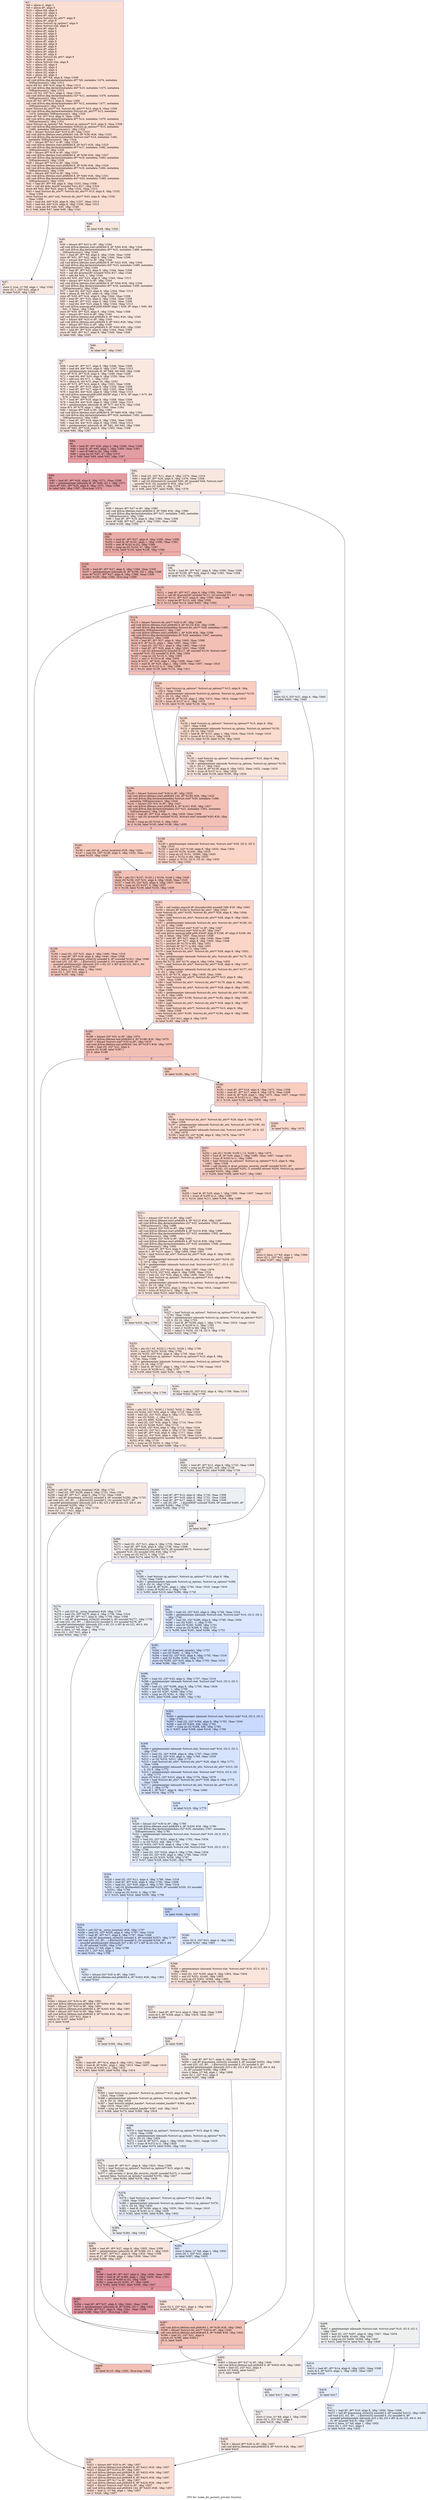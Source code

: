 digraph "CFG for 'make_dir_parents_private' function" {
	label="CFG for 'make_dir_parents_private' function";

	Node0xbf42c0 [shape=record,color="#3d50c3ff", style=filled, fillcolor="#f7b59970",label="{%7:\l  %8 = alloca i1, align 1\l  %9 = alloca i8*, align 8\l  %10 = alloca i64, align 8\l  %11 = alloca i32, align 4\l  %12 = alloca i8*, align 8\l  %13 = alloca %struct.dir_attr**, align 8\l  %14 = alloca i8*, align 8\l  %15 = alloca %struct.cp_options*, align 8\l  %16 = alloca %struct.stat, align 8\l  %17 = alloca i8*, align 8\l  %18 = alloca i8*, align 8\l  %19 = alloca i8*, align 8\l  %20 = alloca i64, align 8\l  %21 = alloca i32, align 4\l  %22 = alloca i8*, align 8\l  %23 = alloca i64, align 8\l  %24 = alloca i8*, align 8\l  %25 = alloca i8*, align 8\l  %26 = alloca i8*, align 8\l  %27 = alloca i8*, align 8\l  %28 = alloca %struct.dir_attr*, align 8\l  %29 = alloca i8, align 1\l  %30 = alloca %struct.stat, align 8\l  %31 = alloca i32, align 4\l  %32 = alloca i32, align 4\l  %33 = alloca i32, align 4\l  %34 = alloca i32, align 4\l  %35 = alloca i32, align 4\l  store i8* %0, i8** %9, align 8, !tbaa !1508\l  call void @llvm.dbg.declare(metadata i8** %9, metadata !1474, metadata\l... !DIExpression()), !dbg !1512\l  store i64 %1, i64* %10, align 8, !tbaa !1513\l  call void @llvm.dbg.declare(metadata i64* %10, metadata !1475, metadata\l... !DIExpression()), !dbg !1515\l  store i32 %2, i32* %11, align 4, !tbaa !1516\l  call void @llvm.dbg.declare(metadata i32* %11, metadata !1476, metadata\l... !DIExpression()), !dbg !1518\l  store i8* %3, i8** %12, align 8, !tbaa !1508\l  call void @llvm.dbg.declare(metadata i8** %12, metadata !1477, metadata\l... !DIExpression()), !dbg !1519\l  store %struct.dir_attr** %4, %struct.dir_attr*** %13, align 8, !tbaa !1508\l  call void @llvm.dbg.declare(metadata %struct.dir_attr*** %13, metadata\l... !1478, metadata !DIExpression()), !dbg !1520\l  store i8* %5, i8** %14, align 8, !tbaa !1508\l  call void @llvm.dbg.declare(metadata i8** %14, metadata !1479, metadata\l... !DIExpression()), !dbg !1521\l  store %struct.cp_options* %6, %struct.cp_options** %15, align 8, !tbaa !1508\l  call void @llvm.dbg.declare(metadata %struct.cp_options** %15, metadata\l... !1480, metadata !DIExpression()), !dbg !1522\l  %36 = bitcast %struct.stat* %16 to i8*, !dbg !1523\l  call void @llvm.lifetime.start.p0i8(i64 144, i8* %36) #26, !dbg !1523\l  call void @llvm.dbg.declare(metadata %struct.stat* %16, metadata !1481,\l... metadata !DIExpression()), !dbg !1524\l  %37 = bitcast i8** %17 to i8*, !dbg !1525\l  call void @llvm.lifetime.start.p0i8(i64 8, i8* %37) #26, !dbg !1525\l  call void @llvm.dbg.declare(metadata i8** %17, metadata !1482, metadata\l... !DIExpression()), !dbg !1526\l  %38 = bitcast i8** %18 to i8*, !dbg !1527\l  call void @llvm.lifetime.start.p0i8(i64 8, i8* %38) #26, !dbg !1527\l  call void @llvm.dbg.declare(metadata i8** %18, metadata !1483, metadata\l... !DIExpression()), !dbg !1528\l  %39 = bitcast i8** %19 to i8*, !dbg !1529\l  call void @llvm.lifetime.start.p0i8(i64 8, i8* %39) #26, !dbg !1529\l  call void @llvm.dbg.declare(metadata i8** %19, metadata !1484, metadata\l... !DIExpression()), !dbg !1530\l  %40 = bitcast i64* %20 to i8*, !dbg !1531\l  call void @llvm.lifetime.start.p0i8(i64 8, i8* %40) #26, !dbg !1531\l  call void @llvm.dbg.declare(metadata i64* %20, metadata !1485, metadata\l... !DIExpression()), !dbg !1532\l  %41 = load i8*, i8** %9, align 8, !dbg !1533, !tbaa !1508\l  %42 = call i64 @dir_len(i8* noundef %41) #27, !dbg !1534\l  store i64 %42, i64* %20, align 8, !dbg !1532, !tbaa !1513\l  %43 = load %struct.dir_attr**, %struct.dir_attr*** %13, align 8, !dbg !1535,\l... !tbaa !1508\l  store %struct.dir_attr* null, %struct.dir_attr** %43, align 8, !dbg !1536,\l... !tbaa !1508\l  %44 = load i64, i64* %20, align 8, !dbg !1537, !tbaa !1513\l  %45 = load i64, i64* %10, align 8, !dbg !1539, !tbaa !1513\l  %46 = icmp ule i64 %44, %45, !dbg !1540\l  br i1 %46, label %47, label %48, !dbg !1541\l|{<s0>T|<s1>F}}"];
	Node0xbf42c0:s0 -> Node0xbf4990;
	Node0xbf42c0:s1 -> Node0xbf49e0;
	Node0xbf4990 [shape=record,color="#3d50c3ff", style=filled, fillcolor="#f1ccb870",label="{%47:\l47:                                               \l  store i1 true, i1* %8, align 1, !dbg !1542\l  store i32 1, i32* %21, align 4\l  br label %420, !dbg !1542\l}"];
	Node0xbf4990 -> Node0xd14050;
	Node0xbf49e0 [shape=record,color="#3d50c3ff", style=filled, fillcolor="#f1ccb870",label="{%48:\l48:                                               \l  br label %49, !dbg !1543\l}"];
	Node0xbf49e0 -> Node0xd12660;
	Node0xd12660 [shape=record,color="#3d50c3ff", style=filled, fillcolor="#f1ccb870",label="{%49:\l49:                                               \l  %50 = bitcast i8** %22 to i8*, !dbg !1544\l  call void @llvm.lifetime.start.p0i8(i64 8, i8* %50) #26, !dbg !1544\l  call void @llvm.dbg.declare(metadata i8** %22, metadata !1486, metadata\l... !DIExpression()), !dbg !1544\l  %51 = load i8*, i8** %9, align 8, !dbg !1544, !tbaa !1508\l  store i8* %51, i8** %22, align 8, !dbg !1544, !tbaa !1508\l  %52 = bitcast i64* %23 to i8*, !dbg !1544\l  call void @llvm.lifetime.start.p0i8(i64 8, i8* %52) #26, !dbg !1544\l  call void @llvm.dbg.declare(metadata i64* %23, metadata !1489, metadata\l... !DIExpression()), !dbg !1544\l  %53 = load i8*, i8** %22, align 8, !dbg !1544, !tbaa !1508\l  %54 = call i64 @strlen(i8* noundef %53) #27, !dbg !1544\l  %55 = add i64 %54, 1, !dbg !1544\l  store i64 %55, i64* %23, align 8, !dbg !1544, !tbaa !1513\l  %56 = bitcast i8** %24 to i8*, !dbg !1544\l  call void @llvm.lifetime.start.p0i8(i64 8, i8* %56) #26, !dbg !1544\l  call void @llvm.dbg.declare(metadata i8** %24, metadata !1490, metadata\l... !DIExpression()), !dbg !1544\l  %57 = load i64, i64* %23, align 8, !dbg !1544, !tbaa !1513\l  %58 = alloca i8, i64 %57, align 16, !dbg !1544\l  store i8* %58, i8** %24, align 8, !dbg !1544, !tbaa !1508\l  %59 = load i8*, i8** %24, align 8, !dbg !1544, !tbaa !1508\l  %60 = load i8*, i8** %22, align 8, !dbg !1544, !tbaa !1508\l  %61 = load i64, i64* %23, align 8, !dbg !1544, !tbaa !1513\l  call void @llvm.memcpy.p0i8.p0i8.i64(i8* align 1 %59, i8* align 1 %60, i64\l... %61, i1 false), !dbg !1544\l  store i8* %59, i8** %25, align 8, !dbg !1544, !tbaa !1508\l  %62 = bitcast i8** %24 to i8*, !dbg !1545\l  call void @llvm.lifetime.end.p0i8(i64 8, i8* %62) #26, !dbg !1545\l  %63 = bitcast i64* %23 to i8*, !dbg !1545\l  call void @llvm.lifetime.end.p0i8(i64 8, i8* %63) #26, !dbg !1545\l  %64 = bitcast i8** %22 to i8*, !dbg !1545\l  call void @llvm.lifetime.end.p0i8(i64 8, i8* %64) #26, !dbg !1545\l  %65 = load i8*, i8** %25, align 8, !dbg !1544, !tbaa !1508\l  store i8* %65, i8** %17, align 8, !dbg !1545, !tbaa !1508\l  br label %66, !dbg !1545\l}"];
	Node0xd12660 -> Node0xd126b0;
	Node0xd126b0 [shape=record,color="#3d50c3ff", style=filled, fillcolor="#f1ccb870",label="{%66:\l66:                                               \l  br label %67, !dbg !1545\l}"];
	Node0xd126b0 -> Node0xd12700;
	Node0xd12700 [shape=record,color="#3d50c3ff", style=filled, fillcolor="#f1ccb870",label="{%67:\l67:                                               \l  %68 = load i8*, i8** %17, align 8, !dbg !1546, !tbaa !1508\l  %69 = load i64, i64* %10, align 8, !dbg !1547, !tbaa !1513\l  %70 = getelementptr inbounds i8, i8* %68, i64 %69, !dbg !1548\l  store i8* %70, i8** %18, align 8, !dbg !1549, !tbaa !1508\l  %71 = load i64, i64* %20, align 8, !dbg !1550, !tbaa !1513\l  %72 = add nsw i64 %71, 1, !dbg !1551\l  %73 = alloca i8, i64 %72, align 16, !dbg !1552\l  store i8* %73, i8** %19, align 8, !dbg !1553, !tbaa !1508\l  %74 = load i8*, i8** %19, align 8, !dbg !1554, !tbaa !1508\l  %75 = load i8*, i8** %17, align 8, !dbg !1555, !tbaa !1508\l  %76 = load i64, i64* %20, align 8, !dbg !1556, !tbaa !1513\l  call void @llvm.memcpy.p0i8.p0i8.i64(i8* align 1 %74, i8* align 1 %75, i64\l... %76, i1 false), !dbg !1557\l  %77 = load i8*, i8** %19, align 8, !dbg !1558, !tbaa !1508\l  %78 = load i64, i64* %20, align 8, !dbg !1559, !tbaa !1513\l  %79 = getelementptr inbounds i8, i8* %77, i64 %78, !dbg !1558\l  store i8 0, i8* %79, align 1, !dbg !1560, !tbaa !1561\l  %80 = bitcast i8** %26 to i8*, !dbg !1562\l  call void @llvm.lifetime.start.p0i8(i64 8, i8* %80) #26, !dbg !1562\l  call void @llvm.dbg.declare(metadata i8** %26, metadata !1491, metadata\l... !DIExpression()), !dbg !1563\l  %81 = load i8*, i8** %19, align 8, !dbg !1564, !tbaa !1508\l  %82 = load i64, i64* %10, align 8, !dbg !1565, !tbaa !1513\l  %83 = getelementptr inbounds i8, i8* %81, i64 %82, !dbg !1566\l  store i8* %83, i8** %26, align 8, !dbg !1563, !tbaa !1508\l  br label %84, !dbg !1567\l}"];
	Node0xd12700 -> Node0xd12750;
	Node0xd12750 [shape=record,color="#b70d28ff", style=filled, fillcolor="#be242e70",label="{%84:\l84:                                               \l  %85 = load i8*, i8** %26, align 8, !dbg !1568, !tbaa !1508\l  %86 = load i8, i8* %85, align 1, !dbg !1569, !tbaa !1561\l  %87 = sext i8 %86 to i32, !dbg !1569\l  %88 = icmp eq i32 %87, 47, !dbg !1570\l  br i1 %88, label %89, label %92, !dbg !1567\l|{<s0>T|<s1>F}}"];
	Node0xd12750:s0 -> Node0xd127a0;
	Node0xd12750:s1 -> Node0xd127f0;
	Node0xd127a0 [shape=record,color="#b70d28ff", style=filled, fillcolor="#be242e70",label="{%89:\l89:                                               \l  %90 = load i8*, i8** %26, align 8, !dbg !1571, !tbaa !1508\l  %91 = getelementptr inbounds i8, i8* %90, i32 1, !dbg !1571\l  store i8* %91, i8** %26, align 8, !dbg !1571, !tbaa !1508\l  br label %84, !dbg !1567, !llvm.loop !1572\l}"];
	Node0xd127a0 -> Node0xd12750;
	Node0xd127f0 [shape=record,color="#3d50c3ff", style=filled, fillcolor="#f1ccb870",label="{%92:\l92:                                               \l  %93 = load i32, i32* %11, align 4, !dbg !1575, !tbaa !1516\l  %94 = load i8*, i8** %26, align 8, !dbg !1576, !tbaa !1508\l  %95 = call i32 @fstatat(i32 noundef %93, i8* noundef %94, %struct.stat*\l... noundef %16, i32 noundef 0) #26, !dbg !1577\l  %96 = icmp ne i32 %95, 0, !dbg !1578\l  br i1 %96, label %97, label %406, !dbg !1579\l|{<s0>T|<s1>F}}"];
	Node0xd127f0:s0 -> Node0xd12840;
	Node0xd127f0:s1 -> Node0xd13e70;
	Node0xd12840 [shape=record,color="#3d50c3ff", style=filled, fillcolor="#e8d6cc70",label="{%97:\l97:                                               \l  %98 = bitcast i8** %27 to i8*, !dbg !1580\l  call void @llvm.lifetime.start.p0i8(i64 8, i8* %98) #26, !dbg !1580\l  call void @llvm.dbg.declare(metadata i8** %27, metadata !1492, metadata\l... !DIExpression()), !dbg !1581\l  %99 = load i8*, i8** %18, align 8, !dbg !1582, !tbaa !1508\l  store i8* %99, i8** %27, align 8, !dbg !1583, !tbaa !1508\l  br label %100, !dbg !1584\l}"];
	Node0xd12840 -> Node0xd12890;
	Node0xd12890 [shape=record,color="#b70d28ff", style=filled, fillcolor="#d0473d70",label="{%100:\l100:                                              \l  %101 = load i8*, i8** %27, align 8, !dbg !1585, !tbaa !1508\l  %102 = load i8, i8* %101, align 1, !dbg !1586, !tbaa !1561\l  %103 = sext i8 %102 to i32, !dbg !1586\l  %104 = icmp eq i32 %103, 47, !dbg !1587\l  br i1 %104, label %105, label %108, !dbg !1584\l|{<s0>T|<s1>F}}"];
	Node0xd12890:s0 -> Node0xd128e0;
	Node0xd12890:s1 -> Node0xd12930;
	Node0xd128e0 [shape=record,color="#b70d28ff", style=filled, fillcolor="#d0473d70",label="{%105:\l105:                                              \l  %106 = load i8*, i8** %27, align 8, !dbg !1588, !tbaa !1508\l  %107 = getelementptr inbounds i8, i8* %106, i32 1, !dbg !1588\l  store i8* %107, i8** %27, align 8, !dbg !1588, !tbaa !1508\l  br label %100, !dbg !1584, !llvm.loop !1589\l}"];
	Node0xd128e0 -> Node0xd12890;
	Node0xd12930 [shape=record,color="#3d50c3ff", style=filled, fillcolor="#e8d6cc70",label="{%108:\l108:                                              \l  %109 = load i8*, i8** %27, align 8, !dbg !1590, !tbaa !1508\l  store i8* %109, i8** %26, align 8, !dbg !1591, !tbaa !1508\l  br label %110, !dbg !1592\l}"];
	Node0xd12930 -> Node0xd12980;
	Node0xd12980 [shape=record,color="#3d50c3ff", style=filled, fillcolor="#e36c5570",label="{%110:\l110:                                              \l  %111 = load i8*, i8** %27, align 8, !dbg !1593, !tbaa !1508\l  %112 = call i8* @strchr(i8* noundef %111, i32 noundef 47) #27, !dbg !1594\l  store i8* %112, i8** %27, align 8, !dbg !1595, !tbaa !1508\l  %113 = icmp ne i8* %112, null, !dbg !1592\l  br i1 %113, label %114, label %401, !dbg !1592\l|{<s0>T|<s1>F}}"];
	Node0xd12980:s0 -> Node0xd129d0;
	Node0xd12980:s1 -> Node0xd13d80;
	Node0xd129d0 [shape=record,color="#3d50c3ff", style=filled, fillcolor="#e5705870",label="{%114:\l114:                                              \l  %115 = bitcast %struct.dir_attr** %28 to i8*, !dbg !1596\l  call void @llvm.lifetime.start.p0i8(i64 8, i8* %115) #26, !dbg !1596\l  call void @llvm.dbg.declare(metadata %struct.dir_attr** %28, metadata !1495,\l... metadata !DIExpression()), !dbg !1597\l  call void @llvm.lifetime.start.p0i8(i64 1, i8* %29) #26, !dbg !1598\l  call void @llvm.dbg.declare(metadata i8* %29, metadata !1497, metadata\l... !DIExpression()), !dbg !1599\l  %116 = load i8*, i8** %27, align 8, !dbg !1600, !tbaa !1508\l  store i8 0, i8* %116, align 1, !dbg !1601, !tbaa !1561\l  %117 = load i32, i32* %11, align 4, !dbg !1602, !tbaa !1516\l  %118 = load i8*, i8** %26, align 8, !dbg !1603, !tbaa !1508\l  %119 = call i32 @fstatat(i32 noundef %117, i8* noundef %118, %struct.stat*\l... noundef %16, i32 noundef 0) #26, !dbg !1604\l  %120 = icmp ne i32 %119, 0, !dbg !1605\l  %121 = zext i1 %120 to i8, !dbg !1606\l  store i8 %121, i8* %29, align 1, !dbg !1606, !tbaa !1607\l  %122 = load i8, i8* %29, align 1, !dbg !1609, !tbaa !1607, !range !1610\l  %123 = trunc i8 %122 to i1, !dbg !1609\l  br i1 %123, label %139, label %124, !dbg !1611\l|{<s0>T|<s1>F}}"];
	Node0xd129d0:s0 -> Node0xd12b10;
	Node0xd129d0:s1 -> Node0xd12a20;
	Node0xd12a20 [shape=record,color="#3d50c3ff", style=filled, fillcolor="#f2907270",label="{%124:\l124:                                              \l  %125 = load %struct.cp_options*, %struct.cp_options** %15, align 8, !dbg\l... !1612, !tbaa !1508\l  %126 = getelementptr inbounds %struct.cp_options, %struct.cp_options* %125,\l... i32 0, i32 15, !dbg !1613\l  %127 = load i8, i8* %126, align 2, !dbg !1613, !tbaa !1614, !range !1610\l  %128 = trunc i8 %127 to i1, !dbg !1613\l  br i1 %128, label %139, label %129, !dbg !1616\l|{<s0>T|<s1>F}}"];
	Node0xd12a20:s0 -> Node0xd12b10;
	Node0xd12a20:s1 -> Node0xd12a70;
	Node0xd12a70 [shape=record,color="#3d50c3ff", style=filled, fillcolor="#f7af9170",label="{%129:\l129:                                              \l  %130 = load %struct.cp_options*, %struct.cp_options** %15, align 8, !dbg\l... !1617, !tbaa !1508\l  %131 = getelementptr inbounds %struct.cp_options, %struct.cp_options* %130,\l... i32 0, i32 16, !dbg !1618\l  %132 = load i8, i8* %131, align 1, !dbg !1618, !tbaa !1619, !range !1610\l  %133 = trunc i8 %132 to i1, !dbg !1618\l  br i1 %133, label %139, label %134, !dbg !1620\l|{<s0>T|<s1>F}}"];
	Node0xd12a70:s0 -> Node0xd12b10;
	Node0xd12a70:s1 -> Node0xd12ac0;
	Node0xd12ac0 [shape=record,color="#3d50c3ff", style=filled, fillcolor="#f4c5ad70",label="{%134:\l134:                                              \l  %135 = load %struct.cp_options*, %struct.cp_options** %15, align 8, !dbg\l... !1621, !tbaa !1508\l  %136 = getelementptr inbounds %struct.cp_options, %struct.cp_options* %135,\l... i32 0, i32 17, !dbg !1622\l  %137 = load i8, i8* %136, align 8, !dbg !1622, !tbaa !1623, !range !1610\l  %138 = trunc i8 %137 to i1, !dbg !1622\l  br i1 %138, label %139, label %190, !dbg !1624\l|{<s0>T|<s1>F}}"];
	Node0xd12ac0:s0 -> Node0xd12b10;
	Node0xd12ac0:s1 -> Node0xd12d90;
	Node0xd12b10 [shape=record,color="#3d50c3ff", style=filled, fillcolor="#e5705870",label="{%139:\l139:                                              \l  %140 = bitcast %struct.stat* %30 to i8*, !dbg !1625\l  call void @llvm.lifetime.start.p0i8(i64 144, i8* %140) #26, !dbg !1625\l  call void @llvm.dbg.declare(metadata %struct.stat* %30, metadata !1498,\l... metadata !DIExpression()), !dbg !1626\l  %141 = bitcast i32* %31 to i8*, !dbg !1627\l  call void @llvm.lifetime.start.p0i8(i64 4, i8* %141) #26, !dbg !1627\l  call void @llvm.dbg.declare(metadata i32* %31, metadata !1501, metadata\l... !DIExpression()), !dbg !1628\l  %142 = load i8*, i8** %18, align 8, !dbg !1629, !tbaa !1508\l  %143 = call i32 @stat(i8* noundef %142, %struct.stat* noundef %30) #26, !dbg\l... !1630\l  %144 = icmp ne i32 %143, 0, !dbg !1631\l  br i1 %144, label %145, label %148, !dbg !1630\l|{<s0>T|<s1>F}}"];
	Node0xd12b10:s0 -> Node0xd12b60;
	Node0xd12b10:s1 -> Node0xd12bb0;
	Node0xd12b60 [shape=record,color="#3d50c3ff", style=filled, fillcolor="#ef886b70",label="{%145:\l145:                                              \l  %146 = call i32* @__errno_location() #28, !dbg !1632\l  %147 = load i32, i32* %146, align 4, !dbg !1632, !tbaa !1516\l  br label %155, !dbg !1630\l}"];
	Node0xd12b60 -> Node0xd12c00;
	Node0xd12bb0 [shape=record,color="#3d50c3ff", style=filled, fillcolor="#f5a08170",label="{%148:\l148:                                              \l  %149 = getelementptr inbounds %struct.stat, %struct.stat* %30, i32 0, i32 3,\l... !dbg !1633\l  %150 = load i32, i32* %149, align 8, !dbg !1633, !tbaa !1634\l  %151 = and i32 %150, 61440, !dbg !1633\l  %152 = icmp eq i32 %151, 16384, !dbg !1633\l  %153 = zext i1 %152 to i64, !dbg !1633\l  %154 = select i1 %152, i32 0, i32 20, !dbg !1633\l  br label %155, !dbg !1630\l}"];
	Node0xd12bb0 -> Node0xd12c00;
	Node0xd12c00 [shape=record,color="#3d50c3ff", style=filled, fillcolor="#e5705870",label="{%155:\l155:                                              \l  %156 = phi i32 [ %147, %145 ], [ %154, %148 ], !dbg !1630\l  store i32 %156, i32* %31, align 4, !dbg !1628, !tbaa !1516\l  %157 = load i32, i32* %31, align 4, !dbg !1637, !tbaa !1516\l  %158 = icmp ne i32 %157, 0, !dbg !1637\l  br i1 %158, label %159, label %163, !dbg !1639\l|{<s0>T|<s1>F}}"];
	Node0xd12c00:s0 -> Node0xd12c50;
	Node0xd12c00:s1 -> Node0xd12ca0;
	Node0xd12c50 [shape=record,color="#3d50c3ff", style=filled, fillcolor="#ef886b70",label="{%159:\l159:                                              \l  %160 = load i32, i32* %31, align 4, !dbg !1640, !tbaa !1516\l  %161 = load i8*, i8** %18, align 8, !dbg !1640, !tbaa !1508\l  %162 = call i8* @quotearg_style(i32 noundef 4, i8* noundef %161), !dbg !1640\l  call void (i32, i32, i8*, ...) @error(i32 noundef 0, i32 noundef %160, i8*\l... noundef getelementptr inbounds ([31 x i8], [31 x i8]* @.str.122, i64 0, i64\l... 0), i8* noundef %162), !dbg !1640\l  store i1 false, i1* %8, align 1, !dbg !1642\l  store i32 1, i32* %21, align 4\l  br label %185, !dbg !1642\l}"];
	Node0xd12c50 -> Node0xd12cf0;
	Node0xd12ca0 [shape=record,color="#3d50c3ff", style=filled, fillcolor="#f5a08170",label="{%163:\l163:                                              \l  %164 = call noalias nonnull i8* @xmalloc(i64 noundef 168) #29, !dbg !1643\l  %165 = bitcast i8* %164 to %struct.dir_attr*, !dbg !1643\l  store %struct.dir_attr* %165, %struct.dir_attr** %28, align 8, !dbg !1644,\l... !tbaa !1508\l  %166 = load %struct.dir_attr*, %struct.dir_attr** %28, align 8, !dbg !1645,\l... !tbaa !1508\l  %167 = getelementptr inbounds %struct.dir_attr, %struct.dir_attr* %166, i32\l... 0, i32 0, !dbg !1646\l  %168 = bitcast %struct.stat* %167 to i8*, !dbg !1647\l  %169 = bitcast %struct.stat* %30 to i8*, !dbg !1647\l  call void @llvm.memcpy.p0i8.p0i8.i64(i8* align 8 %168, i8* align 8 %169, i64\l... 144, i1 false), !dbg !1647, !tbaa.struct !1648\l  %170 = load i8*, i8** %27, align 8, !dbg !1649, !tbaa !1508\l  %171 = load i8*, i8** %17, align 8, !dbg !1650, !tbaa !1508\l  %172 = ptrtoint i8* %170 to i64, !dbg !1651\l  %173 = ptrtoint i8* %171 to i64, !dbg !1651\l  %174 = sub i64 %172, %173, !dbg !1651\l  %175 = load %struct.dir_attr*, %struct.dir_attr** %28, align 8, !dbg !1652,\l... !tbaa !1508\l  %176 = getelementptr inbounds %struct.dir_attr, %struct.dir_attr* %175, i32\l... 0, i32 2, !dbg !1653\l  store i64 %174, i64* %176, align 8, !dbg !1654, !tbaa !1655\l  %177 = load %struct.dir_attr*, %struct.dir_attr** %28, align 8, !dbg !1657,\l... !tbaa !1508\l  %178 = getelementptr inbounds %struct.dir_attr, %struct.dir_attr* %177, i32\l... 0, i32 1, !dbg !1658\l  store i8 0, i8* %178, align 8, !dbg !1659, !tbaa !1660\l  %179 = load %struct.dir_attr**, %struct.dir_attr*** %13, align 8, !dbg\l... !1661, !tbaa !1508\l  %180 = load %struct.dir_attr*, %struct.dir_attr** %179, align 8, !dbg !1662,\l... !tbaa !1508\l  %181 = load %struct.dir_attr*, %struct.dir_attr** %28, align 8, !dbg !1663,\l... !tbaa !1508\l  %182 = getelementptr inbounds %struct.dir_attr, %struct.dir_attr* %181, i32\l... 0, i32 3, !dbg !1664\l  store %struct.dir_attr* %180, %struct.dir_attr** %182, align 8, !dbg !1665,\l... !tbaa !1666\l  %183 = load %struct.dir_attr*, %struct.dir_attr** %28, align 8, !dbg !1667,\l... !tbaa !1508\l  %184 = load %struct.dir_attr**, %struct.dir_attr*** %13, align 8, !dbg\l... !1668, !tbaa !1508\l  store %struct.dir_attr* %183, %struct.dir_attr** %184, align 8, !dbg !1669,\l... !tbaa !1508\l  store i32 0, i32* %21, align 4, !dbg !1670\l  br label %185, !dbg !1670\l}"];
	Node0xd12ca0 -> Node0xd12cf0;
	Node0xd12cf0 [shape=record,color="#3d50c3ff", style=filled, fillcolor="#e5705870",label="{%185:\l185:                                              \l  %186 = bitcast i32* %31 to i8*, !dbg !1670\l  call void @llvm.lifetime.end.p0i8(i64 4, i8* %186) #26, !dbg !1670\l  %187 = bitcast %struct.stat* %30 to i8*, !dbg !1670\l  call void @llvm.lifetime.end.p0i8(i64 144, i8* %187) #26, !dbg !1670\l  %188 = load i32, i32* %21, align 4\l  switch i32 %188, label %397 [\l    i32 0, label %189\l  ]\l|{<s0>def|<s1>0}}"];
	Node0xd12cf0:s0 -> Node0xd13ce0;
	Node0xd12cf0:s1 -> Node0xd12d40;
	Node0xd12d40 [shape=record,color="#3d50c3ff", style=filled, fillcolor="#f3947570",label="{%189:\l189:                                              \l  br label %190, !dbg !1671\l}"];
	Node0xd12d40 -> Node0xd12d90;
	Node0xd12d90 [shape=record,color="#3d50c3ff", style=filled, fillcolor="#f2907270",label="{%190:\l190:                                              \l  %191 = load i8*, i8** %18, align 8, !dbg !1672, !tbaa !1508\l  %192 = load i8*, i8** %17, align 8, !dbg !1674, !tbaa !1508\l  %193 = load i8, i8* %29, align 1, !dbg !1675, !tbaa !1607, !range !1610\l  %194 = trunc i8 %193 to i1, !dbg !1675\l  br i1 %194, label %195, label %200, !dbg !1675\l|{<s0>T|<s1>F}}"];
	Node0xd12d90:s0 -> Node0xd12de0;
	Node0xd12d90:s1 -> Node0xd12e30;
	Node0xd12de0 [shape=record,color="#3d50c3ff", style=filled, fillcolor="#f7ac8e70",label="{%195:\l195:                                              \l  %196 = load %struct.dir_attr*, %struct.dir_attr** %28, align 8, !dbg !1676,\l... !tbaa !1508\l  %197 = getelementptr inbounds %struct.dir_attr, %struct.dir_attr* %196, i32\l... 0, i32 0, !dbg !1677\l  %198 = getelementptr inbounds %struct.stat, %struct.stat* %197, i32 0, i32\l... 3, !dbg !1678\l  %199 = load i32, i32* %198, align 8, !dbg !1678, !tbaa !1679\l  br label %201, !dbg !1675\l}"];
	Node0xd12de0 -> Node0xd12e80;
	Node0xd12e30 [shape=record,color="#3d50c3ff", style=filled, fillcolor="#f7ac8e70",label="{%200:\l200:                                              \l  br label %201, !dbg !1675\l}"];
	Node0xd12e30 -> Node0xd12e80;
	Node0xd12e80 [shape=record,color="#3d50c3ff", style=filled, fillcolor="#f2907270",label="{%201:\l201:                                              \l  %202 = phi i32 [ %199, %195 ], [ 0, %200 ], !dbg !1675\l  %203 = load i8, i8* %29, align 1, !dbg !1680, !tbaa !1607, !range !1610\l  %204 = trunc i8 %203 to i1, !dbg !1680\l  %205 = load %struct.cp_options*, %struct.cp_options** %15, align 8, !dbg\l... !1681, !tbaa !1508\l  %206 = call zeroext i1 @set_process_security_ctx(i8* noundef %191, i8*\l... noundef %192, i32 noundef %202, i1 noundef zeroext %204, %struct.cp_options*\l... noundef %205), !dbg !1682\l  br i1 %206, label %208, label %207, !dbg !1683\l|{<s0>T|<s1>F}}"];
	Node0xd12e80:s0 -> Node0xd12f20;
	Node0xd12e80:s1 -> Node0xd12ed0;
	Node0xd12ed0 [shape=record,color="#3d50c3ff", style=filled, fillcolor="#f7ac8e70",label="{%207:\l207:                                              \l  store i1 false, i1* %8, align 1, !dbg !1684\l  store i32 1, i32* %21, align 4\l  br label %397, !dbg !1684\l}"];
	Node0xd12ed0 -> Node0xd13ce0;
	Node0xd12f20 [shape=record,color="#3d50c3ff", style=filled, fillcolor="#f7ac8e70",label="{%208:\l208:                                              \l  %209 = load i8, i8* %29, align 1, !dbg !1685, !tbaa !1607, !range !1610\l  %210 = trunc i8 %209 to i1, !dbg !1685\l  br i1 %210, label %211, label %349, !dbg !1686\l|{<s0>T|<s1>F}}"];
	Node0xd12f20:s0 -> Node0xd12f70;
	Node0xd12f20:s1 -> Node0xd13830;
	Node0xd12f70 [shape=record,color="#3d50c3ff", style=filled, fillcolor="#f4c5ad70",label="{%211:\l211:                                              \l  %212 = bitcast i32* %32 to i8*, !dbg !1687\l  call void @llvm.lifetime.start.p0i8(i64 4, i8* %212) #26, !dbg !1687\l  call void @llvm.dbg.declare(metadata i32* %32, metadata !1502, metadata\l... !DIExpression()), !dbg !1688\l  %213 = bitcast i32* %33 to i8*, !dbg !1689\l  call void @llvm.lifetime.start.p0i8(i64 4, i8* %213) #26, !dbg !1689\l  call void @llvm.dbg.declare(metadata i32* %33, metadata !1505, metadata\l... !DIExpression()), !dbg !1690\l  %214 = bitcast i32* %34 to i8*, !dbg !1691\l  call void @llvm.lifetime.start.p0i8(i64 4, i8* %214) #26, !dbg !1691\l  call void @llvm.dbg.declare(metadata i32* %34, metadata !1506, metadata\l... !DIExpression()), !dbg !1692\l  %215 = load i8*, i8** %14, align 8, !dbg !1693, !tbaa !1508\l  store i8 1, i8* %215, align 1, !dbg !1694, !tbaa !1607\l  %216 = load %struct.dir_attr*, %struct.dir_attr** %28, align 8, !dbg !1695,\l... !tbaa !1508\l  %217 = getelementptr inbounds %struct.dir_attr, %struct.dir_attr* %216, i32\l... 0, i32 0, !dbg !1696\l  %218 = getelementptr inbounds %struct.stat, %struct.stat* %217, i32 0, i32\l... 3, !dbg !1697\l  %219 = load i32, i32* %218, align 8, !dbg !1697, !tbaa !1679\l  store i32 %219, i32* %32, align 4, !dbg !1698, !tbaa !1516\l  %220 = load i32, i32* %32, align 4, !dbg !1699, !tbaa !1516\l  %221 = load %struct.cp_options*, %struct.cp_options** %15, align 8, !dbg\l... !1700, !tbaa !1508\l  %222 = getelementptr inbounds %struct.cp_options, %struct.cp_options* %221,\l... i32 0, i32 15, !dbg !1701\l  %223 = load i8, i8* %222, align 2, !dbg !1701, !tbaa !1614, !range !1610\l  %224 = trunc i8 %223 to i1, !dbg !1701\l  br i1 %224, label %225, label %226, !dbg !1700\l|{<s0>T|<s1>F}}"];
	Node0xd12f70:s0 -> Node0xd12fc0;
	Node0xd12f70:s1 -> Node0xd13010;
	Node0xd12fc0 [shape=record,color="#3d50c3ff", style=filled, fillcolor="#ead5c970",label="{%225:\l225:                                              \l  br label %233, !dbg !1700\l}"];
	Node0xd12fc0 -> Node0xd13060;
	Node0xd13010 [shape=record,color="#3d50c3ff", style=filled, fillcolor="#ead5c970",label="{%226:\l226:                                              \l  %227 = load %struct.cp_options*, %struct.cp_options** %15, align 8, !dbg\l... !1702, !tbaa !1508\l  %228 = getelementptr inbounds %struct.cp_options, %struct.cp_options* %227,\l... i32 0, i32 16, !dbg !1703\l  %229 = load i8, i8* %228, align 1, !dbg !1703, !tbaa !1619, !range !1610\l  %230 = trunc i8 %229 to i1, !dbg !1703\l  %231 = zext i1 %230 to i64, !dbg !1702\l  %232 = select i1 %230, i32 18, i32 0, !dbg !1702\l  br label %233, !dbg !1700\l}"];
	Node0xd13010 -> Node0xd13060;
	Node0xd13060 [shape=record,color="#3d50c3ff", style=filled, fillcolor="#f4c5ad70",label="{%233:\l233:                                              \l  %234 = phi i32 [ 63, %225 ], [ %232, %226 ], !dbg !1700\l  %235 = and i32 %220, %234, !dbg !1704\l  store i32 %235, i32* %33, align 4, !dbg !1705, !tbaa !1516\l  %236 = load %struct.cp_options*, %struct.cp_options** %15, align 8, !dbg\l... !1706, !tbaa !1508\l  %237 = getelementptr inbounds %struct.cp_options, %struct.cp_options* %236,\l... i32 0, i32 18, !dbg !1707\l  %238 = load i8, i8* %237, align 1, !dbg !1707, !tbaa !1708, !range !1610\l  %239 = trunc i8 %238 to i1, !dbg !1707\l  br i1 %239, label %240, label %241, !dbg !1706\l|{<s0>T|<s1>F}}"];
	Node0xd13060:s0 -> Node0xd130b0;
	Node0xd13060:s1 -> Node0xd13100;
	Node0xd130b0 [shape=record,color="#3d50c3ff", style=filled, fillcolor="#ead5c970",label="{%240:\l240:                                              \l  br label %243, !dbg !1706\l}"];
	Node0xd130b0 -> Node0xd13150;
	Node0xd13100 [shape=record,color="#3d50c3ff", style=filled, fillcolor="#ead5c970",label="{%241:\l241:                                              \l  %242 = load i32, i32* %32, align 4, !dbg !1709, !tbaa !1516\l  br label %243, !dbg !1706\l}"];
	Node0xd13100 -> Node0xd13150;
	Node0xd13150 [shape=record,color="#3d50c3ff", style=filled, fillcolor="#f4c5ad70",label="{%243:\l243:                                              \l  %244 = phi i32 [ 511, %240 ], [ %242, %241 ], !dbg !1706\l  store i32 %244, i32* %34, align 4, !dbg !1710, !tbaa !1516\l  %245 = load i32, i32* %33, align 4, !dbg !1711, !tbaa !1516\l  %246 = xor i32 %245, -1, !dbg !1712\l  %247 = and i32 4095, %246, !dbg !1713\l  %248 = load i32, i32* %34, align 4, !dbg !1714, !tbaa !1516\l  %249 = and i32 %248, %247, !dbg !1714\l  store i32 %249, i32* %34, align 4, !dbg !1714, !tbaa !1516\l  %250 = load i32, i32* %11, align 4, !dbg !1715, !tbaa !1516\l  %251 = load i8*, i8** %26, align 8, !dbg !1717, !tbaa !1508\l  %252 = load i32, i32* %34, align 4, !dbg !1718, !tbaa !1516\l  %253 = call i32 @mkdirat(i32 noundef %250, i8* noundef %251, i32 noundef\l... %252) #26, !dbg !1719\l  %254 = icmp ne i32 %253, 0, !dbg !1720\l  br i1 %254, label %255, label %260, !dbg !1721\l|{<s0>T|<s1>F}}"];
	Node0xd13150:s0 -> Node0xd131a0;
	Node0xd13150:s1 -> Node0xd131f0;
	Node0xd131a0 [shape=record,color="#3d50c3ff", style=filled, fillcolor="#eed0c070",label="{%255:\l255:                                              \l  %256 = call i32* @__errno_location() #28, !dbg !1722\l  %257 = load i32, i32* %256, align 4, !dbg !1722, !tbaa !1516\l  %258 = load i8*, i8** %17, align 8, !dbg !1722, !tbaa !1508\l  %259 = call i8* @quotearg_style(i32 noundef 4, i8* noundef %258), !dbg !1722\l  call void (i32, i32, i8*, ...) @error(i32 noundef 0, i32 noundef %257, i8*\l... noundef getelementptr inbounds ([25 x i8], [25 x i8]* @.str.123, i64 0, i64\l... 0), i8* noundef %259), !dbg !1722\l  store i1 false, i1* %8, align 1, !dbg !1724\l  store i32 1, i32* %21, align 4\l  br label %343, !dbg !1724\l}"];
	Node0xd131a0 -> Node0xd13790;
	Node0xd131f0 [shape=record,color="#3d50c3ff", style=filled, fillcolor="#e3d9d370",label="{%260:\l260:                                              \l  %261 = load i8*, i8** %12, align 8, !dbg !1725, !tbaa !1508\l  %262 = icmp ne i8* %261, null, !dbg !1728\l  br i1 %262, label %263, label %268, !dbg !1729\l|{<s0>T|<s1>F}}"];
	Node0xd131f0:s0 -> Node0xd13240;
	Node0xd131f0:s1 -> Node0xd13290;
	Node0xd13240 [shape=record,color="#3d50c3ff", style=filled, fillcolor="#d6dce470",label="{%263:\l263:                                              \l  %264 = load i8*, i8** %12, align 8, !dbg !1730, !tbaa !1508\l  %265 = load i8*, i8** %18, align 8, !dbg !1731, !tbaa !1508\l  %266 = load i8*, i8** %17, align 8, !dbg !1732, !tbaa !1508\l  %267 = call i32 (i8*, ...) @printf(i8* noundef %264, i8* noundef %265, i8*\l... noundef %266), !dbg !1733\l  br label %268, !dbg !1733\l}"];
	Node0xd13240 -> Node0xd13290;
	Node0xd13290 [shape=record,color="#3d50c3ff", style=filled, fillcolor="#e3d9d370",label="{%268:\l268:                                              \l  br label %269\l}"];
	Node0xd13290 -> Node0xd132e0;
	Node0xd132e0 [shape=record,color="#3d50c3ff", style=filled, fillcolor="#e3d9d370",label="{%269:\l269:                                              \l  %270 = load i32, i32* %11, align 4, !dbg !1734, !tbaa !1516\l  %271 = load i8*, i8** %26, align 8, !dbg !1736, !tbaa !1508\l  %272 = call i32 @fstatat(i32 noundef %270, i8* noundef %271, %struct.stat*\l... noundef %16, i32 noundef 256) #26, !dbg !1737\l  %273 = icmp ne i32 %272, 0, !dbg !1737\l  br i1 %273, label %274, label %279, !dbg !1738\l|{<s0>T|<s1>F}}"];
	Node0xd132e0:s0 -> Node0xd13330;
	Node0xd132e0:s1 -> Node0xd13380;
	Node0xd13330 [shape=record,color="#3d50c3ff", style=filled, fillcolor="#d6dce470",label="{%274:\l274:                                              \l  %275 = call i32* @__errno_location() #28, !dbg !1739\l  %276 = load i32, i32* %275, align 4, !dbg !1739, !tbaa !1516\l  %277 = load i8*, i8** %17, align 8, !dbg !1739, !tbaa !1508\l  %278 = call i8* @quotearg_style(i32 noundef 4, i8* noundef %277), !dbg !1739\l  call void (i32, i32, i8*, ...) @error(i32 noundef 0, i32 noundef %276, i8*\l... noundef getelementptr inbounds ([31 x i8], [31 x i8]* @.str.122, i64 0, i64\l... 0), i8* noundef %278), !dbg !1739\l  store i1 false, i1* %8, align 1, !dbg !1741\l  store i32 1, i32* %21, align 4\l  br label %343, !dbg !1741\l}"];
	Node0xd13330 -> Node0xd13790;
	Node0xd13380 [shape=record,color="#3d50c3ff", style=filled, fillcolor="#c5d6f270",label="{%279:\l279:                                              \l  %280 = load %struct.cp_options*, %struct.cp_options** %15, align 8, !dbg\l... !1742, !tbaa !1508\l  %281 = getelementptr inbounds %struct.cp_options, %struct.cp_options* %280,\l... i32 0, i32 16, !dbg !1744\l  %282 = load i8, i8* %281, align 1, !dbg !1744, !tbaa !1619, !range !1610\l  %283 = trunc i8 %282 to i1, !dbg !1744\l  br i1 %283, label %319, label %284, !dbg !1745\l|{<s0>T|<s1>F}}"];
	Node0xd13380:s0 -> Node0xd135b0;
	Node0xd13380:s1 -> Node0xd133d0;
	Node0xd133d0 [shape=record,color="#3d50c3ff", style=filled, fillcolor="#abc8fd70",label="{%284:\l284:                                              \l  %285 = load i32, i32* %33, align 4, !dbg !1746, !tbaa !1516\l  %286 = getelementptr inbounds %struct.stat, %struct.stat* %16, i32 0, i32 3,\l... !dbg !1749\l  %287 = load i32, i32* %286, align 8, !dbg !1749, !tbaa !1634\l  %288 = xor i32 %287, -1, !dbg !1750\l  %289 = and i32 %285, %288, !dbg !1751\l  %290 = icmp ne i32 %289, 0, !dbg !1751\l  br i1 %290, label %291, label %296, !dbg !1752\l|{<s0>T|<s1>F}}"];
	Node0xd133d0:s0 -> Node0xd13420;
	Node0xd133d0:s1 -> Node0xd13470;
	Node0xd13420 [shape=record,color="#3d50c3ff", style=filled, fillcolor="#9abbff70",label="{%291:\l291:                                              \l  %292 = call i32 @cached_umask(), !dbg !1753\l  %293 = xor i32 %292, -1, !dbg !1754\l  %294 = load i32, i32* %33, align 4, !dbg !1755, !tbaa !1516\l  %295 = and i32 %294, %293, !dbg !1755\l  store i32 %295, i32* %33, align 4, !dbg !1755, !tbaa !1516\l  br label %296, !dbg !1756\l}"];
	Node0xd13420 -> Node0xd13470;
	Node0xd13470 [shape=record,color="#3d50c3ff", style=filled, fillcolor="#abc8fd70",label="{%296:\l296:                                              \l  %297 = load i32, i32* %33, align 4, !dbg !1757, !tbaa !1516\l  %298 = getelementptr inbounds %struct.stat, %struct.stat* %16, i32 0, i32 3,\l... !dbg !1759\l  %299 = load i32, i32* %298, align 8, !dbg !1759, !tbaa !1634\l  %300 = xor i32 %299, -1, !dbg !1760\l  %301 = and i32 %297, %300, !dbg !1761\l  %302 = icmp ne i32 %301, 0, !dbg !1761\l  br i1 %302, label %308, label %303, !dbg !1762\l|{<s0>T|<s1>F}}"];
	Node0xd13470:s0 -> Node0xd13510;
	Node0xd13470:s1 -> Node0xd134c0;
	Node0xd134c0 [shape=record,color="#3d50c3ff", style=filled, fillcolor="#88abfd70",label="{%303:\l303:                                              \l  %304 = getelementptr inbounds %struct.stat, %struct.stat* %16, i32 0, i32 3,\l... !dbg !1763\l  %305 = load i32, i32* %304, align 8, !dbg !1763, !tbaa !1634\l  %306 = and i32 %305, 448, !dbg !1764\l  %307 = icmp ne i32 %306, 448, !dbg !1765\l  br i1 %307, label %308, label %318, !dbg !1766\l|{<s0>T|<s1>F}}"];
	Node0xd134c0:s0 -> Node0xd13510;
	Node0xd134c0:s1 -> Node0xd13560;
	Node0xd13510 [shape=record,color="#3d50c3ff", style=filled, fillcolor="#a5c3fe70",label="{%308:\l308:                                              \l  %309 = getelementptr inbounds %struct.stat, %struct.stat* %16, i32 0, i32 3,\l... !dbg !1767\l  %310 = load i32, i32* %309, align 8, !dbg !1767, !tbaa !1634\l  %311 = load i32, i32* %33, align 4, !dbg !1769, !tbaa !1516\l  %312 = or i32 %310, %311, !dbg !1770\l  %313 = load %struct.dir_attr*, %struct.dir_attr** %28, align 8, !dbg !1771,\l... !tbaa !1508\l  %314 = getelementptr inbounds %struct.dir_attr, %struct.dir_attr* %313, i32\l... 0, i32 0, !dbg !1772\l  %315 = getelementptr inbounds %struct.stat, %struct.stat* %314, i32 0, i32\l... 3, !dbg !1773\l  store i32 %312, i32* %315, align 8, !dbg !1774, !tbaa !1679\l  %316 = load %struct.dir_attr*, %struct.dir_attr** %28, align 8, !dbg !1775,\l... !tbaa !1508\l  %317 = getelementptr inbounds %struct.dir_attr, %struct.dir_attr* %316, i32\l... 0, i32 1, !dbg !1776\l  store i8 1, i8* %317, align 8, !dbg !1777, !tbaa !1660\l  br label %318, !dbg !1778\l}"];
	Node0xd13510 -> Node0xd13560;
	Node0xd13560 [shape=record,color="#3d50c3ff", style=filled, fillcolor="#abc8fd70",label="{%318:\l318:                                              \l  br label %319, !dbg !1779\l}"];
	Node0xd13560 -> Node0xd135b0;
	Node0xd135b0 [shape=record,color="#3d50c3ff", style=filled, fillcolor="#c5d6f270",label="{%319:\l319:                                              \l  %320 = bitcast i32* %35 to i8*, !dbg !1780\l  call void @llvm.lifetime.start.p0i8(i64 4, i8* %320) #26, !dbg !1780\l  call void @llvm.dbg.declare(metadata i32* %35, metadata !1507, metadata\l... !DIExpression()), !dbg !1781\l  %321 = getelementptr inbounds %struct.stat, %struct.stat* %16, i32 0, i32 3,\l... !dbg !1782\l  %322 = load i32, i32* %321, align 8, !dbg !1782, !tbaa !1634\l  %323 = or i32 %322, 448, !dbg !1783\l  store i32 %323, i32* %35, align 4, !dbg !1781, !tbaa !1516\l  %324 = getelementptr inbounds %struct.stat, %struct.stat* %16, i32 0, i32 3,\l... !dbg !1784\l  %325 = load i32, i32* %324, align 8, !dbg !1784, !tbaa !1634\l  %326 = load i32, i32* %35, align 4, !dbg !1786, !tbaa !1516\l  %327 = icmp ne i32 %325, %326, !dbg !1787\l  br i1 %327, label %328, label %340, !dbg !1788\l|{<s0>T|<s1>F}}"];
	Node0xd135b0:s0 -> Node0xd13600;
	Node0xd135b0:s1 -> Node0xd136f0;
	Node0xd13600 [shape=record,color="#3d50c3ff", style=filled, fillcolor="#abc8fd70",label="{%328:\l328:                                              \l  %329 = load i32, i32* %11, align 4, !dbg !1789, !tbaa !1516\l  %330 = load i8*, i8** %26, align 8, !dbg !1792, !tbaa !1508\l  %331 = load i32, i32* %35, align 4, !dbg !1793, !tbaa !1516\l  %332 = call i32 @lchmodat(i32 noundef %329, i8* noundef %330, i32 noundef\l... %331), !dbg !1794\l  %333 = icmp ne i32 %332, 0, !dbg !1795\l  br i1 %333, label %334, label %339, !dbg !1796\l|{<s0>T|<s1>F}}"];
	Node0xd13600:s0 -> Node0xd13650;
	Node0xd13600:s1 -> Node0xd136a0;
	Node0xd13650 [shape=record,color="#3d50c3ff", style=filled, fillcolor="#9abbff70",label="{%334:\l334:                                              \l  %335 = call i32* @__errno_location() #28, !dbg !1797\l  %336 = load i32, i32* %335, align 4, !dbg !1797, !tbaa !1516\l  %337 = load i8*, i8** %17, align 8, !dbg !1797, !tbaa !1508\l  %338 = call i8* @quotearg_style(i32 noundef 4, i8* noundef %337), !dbg !1797\l  call void (i32, i32, i8*, ...) @error(i32 noundef 0, i32 noundef %336, i8*\l... noundef getelementptr inbounds ([27 x i8], [27 x i8]* @.str.124, i64 0, i64\l... 0), i8* noundef %338), !dbg !1797\l  store i1 false, i1* %8, align 1, !dbg !1799\l  store i32 1, i32* %21, align 4\l  br label %341, !dbg !1799\l}"];
	Node0xd13650 -> Node0xd13740;
	Node0xd136a0 [shape=record,color="#3d50c3ff", style=filled, fillcolor="#88abfd70",label="{%339:\l339:                                              \l  br label %340, !dbg !1800\l}"];
	Node0xd136a0 -> Node0xd136f0;
	Node0xd136f0 [shape=record,color="#3d50c3ff", style=filled, fillcolor="#b9d0f970",label="{%340:\l340:                                              \l  store i32 0, i32* %21, align 4, !dbg !1801\l  br label %341, !dbg !1801\l}"];
	Node0xd136f0 -> Node0xd13740;
	Node0xd13740 [shape=record,color="#3d50c3ff", style=filled, fillcolor="#c5d6f270",label="{%341:\l341:                                              \l  %342 = bitcast i32* %35 to i8*, !dbg !1801\l  call void @llvm.lifetime.end.p0i8(i64 4, i8* %342) #26, !dbg !1801\l  br label %343\l}"];
	Node0xd13740 -> Node0xd13790;
	Node0xd13790 [shape=record,color="#3d50c3ff", style=filled, fillcolor="#f4c5ad70",label="{%343:\l343:                                              \l  %344 = bitcast i32* %34 to i8*, !dbg !1801\l  call void @llvm.lifetime.end.p0i8(i64 4, i8* %344) #26, !dbg !1801\l  %345 = bitcast i32* %33 to i8*, !dbg !1801\l  call void @llvm.lifetime.end.p0i8(i64 4, i8* %345) #26, !dbg !1801\l  %346 = bitcast i32* %32 to i8*, !dbg !1801\l  call void @llvm.lifetime.end.p0i8(i64 4, i8* %346) #26, !dbg !1801\l  %347 = load i32, i32* %21, align 4\l  switch i32 %347, label %397 [\l    i32 0, label %348\l  ]\l|{<s0>def|<s1>0}}"];
	Node0xd13790:s0 -> Node0xd13ce0;
	Node0xd13790:s1 -> Node0xd137e0;
	Node0xd137e0 [shape=record,color="#3d50c3ff", style=filled, fillcolor="#ead5c970",label="{%348:\l348:                                              \l  br label %360, !dbg !1802\l}"];
	Node0xd137e0 -> Node0xd13970;
	Node0xd13830 [shape=record,color="#3d50c3ff", style=filled, fillcolor="#f4c5ad70",label="{%349:\l349:                                              \l  %350 = getelementptr inbounds %struct.stat, %struct.stat* %16, i32 0, i32 3,\l... !dbg !1803\l  %351 = load i32, i32* %350, align 8, !dbg !1803, !tbaa !1634\l  %352 = and i32 %351, 61440, !dbg !1803\l  %353 = icmp eq i32 %352, 16384, !dbg !1803\l  br i1 %353, label %357, label %354, !dbg !1805\l|{<s0>T|<s1>F}}"];
	Node0xd13830:s0 -> Node0xd138d0;
	Node0xd13830:s1 -> Node0xd13880;
	Node0xd13880 [shape=record,color="#3d50c3ff", style=filled, fillcolor="#ead5c970",label="{%354:\l354:                                              \l  %355 = load i8*, i8** %17, align 8, !dbg !1806, !tbaa !1508\l  %356 = call i8* @quotearg_style(i32 noundef 4, i8* noundef %355), !dbg !1806\l  call void (i32, i32, i8*, ...) @error(i32 noundef 0, i32 noundef 0, i8*\l... noundef getelementptr inbounds ([33 x i8], [33 x i8]* @.str.125, i64 0, i64\l... 0), i8* noundef %356), !dbg !1806\l  store i1 false, i1* %8, align 1, !dbg !1808\l  store i32 1, i32* %21, align 4\l  br label %397, !dbg !1808\l}"];
	Node0xd13880 -> Node0xd13ce0;
	Node0xd138d0 [shape=record,color="#3d50c3ff", style=filled, fillcolor="#ead5c970",label="{%357:\l357:                                              \l  %358 = load i8*, i8** %14, align 8, !dbg !1809, !tbaa !1508\l  store i8 0, i8* %358, align 1, !dbg !1810, !tbaa !1607\l  br label %359\l}"];
	Node0xd138d0 -> Node0xd13920;
	Node0xd13920 [shape=record,color="#3d50c3ff", style=filled, fillcolor="#ead5c970",label="{%359:\l359:                                              \l  br label %360\l}"];
	Node0xd13920 -> Node0xd13970;
	Node0xd13970 [shape=record,color="#3d50c3ff", style=filled, fillcolor="#f4c5ad70",label="{%360:\l360:                                              \l  %361 = load i8*, i8** %14, align 8, !dbg !1811, !tbaa !1508\l  %362 = load i8, i8* %361, align 1, !dbg !1813, !tbaa !1607, !range !1610\l  %363 = trunc i8 %362 to i1, !dbg !1813\l  br i1 %363, label %385, label %364, !dbg !1814\l|{<s0>T|<s1>F}}"];
	Node0xd13970:s0 -> Node0xd13ba0;
	Node0xd13970:s1 -> Node0xd139c0;
	Node0xd139c0 [shape=record,color="#3d50c3ff", style=filled, fillcolor="#ead5c970",label="{%364:\l364:                                              \l  %365 = load %struct.cp_options*, %struct.cp_options** %15, align 8, !dbg\l... !1815, !tbaa !1508\l  %366 = getelementptr inbounds %struct.cp_options, %struct.cp_options* %365,\l... i32 0, i32 19, !dbg !1816\l  %367 = load %struct.selabel_handle*, %struct.selabel_handle** %366, align 8,\l... !dbg !1816, !tbaa !1817\l  %368 = icmp ne %struct.selabel_handle* %367, null, !dbg !1815\l  br i1 %368, label %374, label %369, !dbg !1818\l|{<s0>T|<s1>F}}"];
	Node0xd139c0:s0 -> Node0xd13a60;
	Node0xd139c0:s1 -> Node0xd13a10;
	Node0xd13a10 [shape=record,color="#3d50c3ff", style=filled, fillcolor="#cedaeb70",label="{%369:\l369:                                              \l  %370 = load %struct.cp_options*, %struct.cp_options** %15, align 8, !dbg\l... !1819, !tbaa !1508\l  %371 = getelementptr inbounds %struct.cp_options, %struct.cp_options* %370,\l... i32 0, i32 23, !dbg !1820\l  %372 = load i8, i8* %371, align 1, !dbg !1820, !tbaa !1821, !range !1610\l  %373 = trunc i8 %372 to i1, !dbg !1820\l  br i1 %373, label %374, label %385, !dbg !1822\l|{<s0>T|<s1>F}}"];
	Node0xd13a10:s0 -> Node0xd13a60;
	Node0xd13a10:s1 -> Node0xd13ba0;
	Node0xd13a60 [shape=record,color="#3d50c3ff", style=filled, fillcolor="#e5d8d170",label="{%374:\l374:                                              \l  %375 = load i8*, i8** %17, align 8, !dbg !1823, !tbaa !1508\l  %376 = load %struct.cp_options*, %struct.cp_options** %15, align 8, !dbg\l... !1826, !tbaa !1508\l  %377 = call zeroext i1 @set_file_security_ctx(i8* noundef %375, i1 noundef\l... zeroext false, %struct.cp_options* noundef %376), !dbg !1827\l  br i1 %377, label %384, label %378, !dbg !1828\l|{<s0>T|<s1>F}}"];
	Node0xd13a60:s0 -> Node0xd13b50;
	Node0xd13a60:s1 -> Node0xd13ab0;
	Node0xd13ab0 [shape=record,color="#3d50c3ff", style=filled, fillcolor="#d1dae970",label="{%378:\l378:                                              \l  %379 = load %struct.cp_options*, %struct.cp_options** %15, align 8, !dbg\l... !1829, !tbaa !1508\l  %380 = getelementptr inbounds %struct.cp_options, %struct.cp_options* %379,\l... i32 0, i32 24, !dbg !1830\l  %381 = load i8, i8* %380, align 4, !dbg !1830, !tbaa !1831, !range !1610\l  %382 = trunc i8 %381 to i1, !dbg !1830\l  br i1 %382, label %383, label %384, !dbg !1832\l|{<s0>T|<s1>F}}"];
	Node0xd13ab0:s0 -> Node0xd13b00;
	Node0xd13ab0:s1 -> Node0xd13b50;
	Node0xd13b00 [shape=record,color="#3d50c3ff", style=filled, fillcolor="#b9d0f970",label="{%383:\l383:                                              \l  store i1 false, i1* %8, align 1, !dbg !1833\l  store i32 1, i32* %21, align 4\l  br label %397, !dbg !1833\l}"];
	Node0xd13b00 -> Node0xd13ce0;
	Node0xd13b50 [shape=record,color="#3d50c3ff", style=filled, fillcolor="#dbdcde70",label="{%384:\l384:                                              \l  br label %385, !dbg !1834\l}"];
	Node0xd13b50 -> Node0xd13ba0;
	Node0xd13ba0 [shape=record,color="#3d50c3ff", style=filled, fillcolor="#f3c7b170",label="{%385:\l385:                                              \l  %386 = load i8*, i8** %27, align 8, !dbg !1835, !tbaa !1508\l  %387 = getelementptr inbounds i8, i8* %386, i32 1, !dbg !1835\l  store i8* %387, i8** %27, align 8, !dbg !1835, !tbaa !1508\l  store i8 47, i8* %386, align 1, !dbg !1836, !tbaa !1561\l  br label %388, !dbg !1837\l}"];
	Node0xd13ba0 -> Node0xd13bf0;
	Node0xd13bf0 [shape=record,color="#b70d28ff", style=filled, fillcolor="#b70d2870",label="{%388:\l388:                                              \l  %389 = load i8*, i8** %27, align 8, !dbg !1838, !tbaa !1508\l  %390 = load i8, i8* %389, align 1, !dbg !1839, !tbaa !1561\l  %391 = sext i8 %390 to i32, !dbg !1839\l  %392 = icmp eq i32 %391, 47, !dbg !1840\l  br i1 %392, label %393, label %396, !dbg !1837\l|{<s0>T|<s1>F}}"];
	Node0xd13bf0:s0 -> Node0xd13c40;
	Node0xd13bf0:s1 -> Node0xd13c90;
	Node0xd13c40 [shape=record,color="#b70d28ff", style=filled, fillcolor="#b70d2870",label="{%393:\l393:                                              \l  %394 = load i8*, i8** %27, align 8, !dbg !1841, !tbaa !1508\l  %395 = getelementptr inbounds i8, i8* %394, i32 1, !dbg !1841\l  store i8* %395, i8** %27, align 8, !dbg !1841, !tbaa !1508\l  br label %388, !dbg !1837, !llvm.loop !1842\l}"];
	Node0xd13c40 -> Node0xd13bf0;
	Node0xd13c90 [shape=record,color="#3d50c3ff", style=filled, fillcolor="#f3c7b170",label="{%396:\l396:                                              \l  store i32 0, i32* %21, align 4, !dbg !1843\l  br label %397, !dbg !1843\l}"];
	Node0xd13c90 -> Node0xd13ce0;
	Node0xd13ce0 [shape=record,color="#3d50c3ff", style=filled, fillcolor="#e5705870",label="{%397:\l397:                                              \l  call void @llvm.lifetime.end.p0i8(i64 1, i8* %29) #26, !dbg !1843\l  %398 = bitcast %struct.dir_attr** %28 to i8*, !dbg !1843\l  call void @llvm.lifetime.end.p0i8(i64 8, i8* %398) #26, !dbg !1843\l  %399 = load i32, i32* %21, align 4\l  switch i32 %399, label %402 [\l    i32 0, label %400\l  ]\l|{<s0>def|<s1>0}}"];
	Node0xd13ce0:s0 -> Node0xd13dd0;
	Node0xd13ce0:s1 -> Node0xd13d30;
	Node0xd13d30 [shape=record,color="#3d50c3ff", style=filled, fillcolor="#e5705870",label="{%400:\l400:                                              \l  br label %110, !dbg !1592, !llvm.loop !1844\l}"];
	Node0xd13d30 -> Node0xd12980;
	Node0xd13d80 [shape=record,color="#3d50c3ff", style=filled, fillcolor="#d6dce470",label="{%401:\l401:                                              \l  store i32 0, i32* %21, align 4, !dbg !1845\l  br label %402, !dbg !1845\l}"];
	Node0xd13d80 -> Node0xd13dd0;
	Node0xd13dd0 [shape=record,color="#3d50c3ff", style=filled, fillcolor="#e8d6cc70",label="{%402:\l402:                                              \l  %403 = bitcast i8** %27 to i8*, !dbg !1845\l  call void @llvm.lifetime.end.p0i8(i64 8, i8* %403) #26, !dbg !1845\l  %404 = load i32, i32* %21, align 4\l  switch i32 %404, label %418 [\l    i32 0, label %405\l  ]\l|{<s0>def|<s1>0}}"];
	Node0xd13dd0:s0 -> Node0xd14000;
	Node0xd13dd0:s1 -> Node0xd13e20;
	Node0xd13e20 [shape=record,color="#3d50c3ff", style=filled, fillcolor="#d6dce470",label="{%405:\l405:                                              \l  br label %417, !dbg !1846\l}"];
	Node0xd13e20 -> Node0xd13fb0;
	Node0xd13e70 [shape=record,color="#3d50c3ff", style=filled, fillcolor="#dbdcde70",label="{%406:\l406:                                              \l  %407 = getelementptr inbounds %struct.stat, %struct.stat* %16, i32 0, i32 3,\l... !dbg !1847\l  %408 = load i32, i32* %407, align 8, !dbg !1847, !tbaa !1634\l  %409 = and i32 %408, 61440, !dbg !1847\l  %410 = icmp eq i32 %409, 16384, !dbg !1847\l  br i1 %410, label %414, label %411, !dbg !1849\l|{<s0>T|<s1>F}}"];
	Node0xd13e70:s0 -> Node0xd13f10;
	Node0xd13e70:s1 -> Node0xd13ec0;
	Node0xd13ec0 [shape=record,color="#3d50c3ff", style=filled, fillcolor="#c5d6f270",label="{%411:\l411:                                              \l  %412 = load i8*, i8** %19, align 8, !dbg !1850, !tbaa !1508\l  %413 = call i8* @quotearg_style(i32 noundef 4, i8* noundef %412), !dbg !1850\l  call void (i32, i32, i8*, ...) @error(i32 noundef 0, i32 noundef 0, i8*\l... noundef getelementptr inbounds ([33 x i8], [33 x i8]* @.str.125, i64 0, i64\l... 0), i8* noundef %413), !dbg !1850\l  store i1 false, i1* %8, align 1, !dbg !1852\l  store i32 1, i32* %21, align 4\l  br label %418, !dbg !1852\l}"];
	Node0xd13ec0 -> Node0xd14000;
	Node0xd13f10 [shape=record,color="#3d50c3ff", style=filled, fillcolor="#c5d6f270",label="{%414:\l414:                                              \l  %415 = load i8*, i8** %14, align 8, !dbg !1853, !tbaa !1508\l  store i8 0, i8* %415, align 1, !dbg !1855, !tbaa !1607\l  br label %416\l}"];
	Node0xd13f10 -> Node0xd13f60;
	Node0xd13f60 [shape=record,color="#3d50c3ff", style=filled, fillcolor="#c5d6f270",label="{%416:\l416:                                              \l  br label %417\l}"];
	Node0xd13f60 -> Node0xd13fb0;
	Node0xd13fb0 [shape=record,color="#3d50c3ff", style=filled, fillcolor="#e3d9d370",label="{%417:\l417:                                              \l  store i1 true, i1* %8, align 1, !dbg !1856\l  store i32 1, i32* %21, align 4\l  br label %418, !dbg !1856\l}"];
	Node0xd13fb0 -> Node0xd14000;
	Node0xd14000 [shape=record,color="#3d50c3ff", style=filled, fillcolor="#f1ccb870",label="{%418:\l418:                                              \l  %419 = bitcast i8** %26 to i8*, !dbg !1857\l  call void @llvm.lifetime.end.p0i8(i64 8, i8* %419) #26, !dbg !1857\l  br label %420\l}"];
	Node0xd14000 -> Node0xd14050;
	Node0xd14050 [shape=record,color="#3d50c3ff", style=filled, fillcolor="#f7b59970",label="{%420:\l420:                                              \l  %421 = bitcast i64* %20 to i8*, !dbg !1857\l  call void @llvm.lifetime.end.p0i8(i64 8, i8* %421) #26, !dbg !1857\l  %422 = bitcast i8** %19 to i8*, !dbg !1857\l  call void @llvm.lifetime.end.p0i8(i64 8, i8* %422) #26, !dbg !1857\l  %423 = bitcast i8** %18 to i8*, !dbg !1857\l  call void @llvm.lifetime.end.p0i8(i64 8, i8* %423) #26, !dbg !1857\l  %424 = bitcast i8** %17 to i8*, !dbg !1857\l  call void @llvm.lifetime.end.p0i8(i64 8, i8* %424) #26, !dbg !1857\l  %425 = bitcast %struct.stat* %16 to i8*, !dbg !1857\l  call void @llvm.lifetime.end.p0i8(i64 144, i8* %425) #26, !dbg !1857\l  %426 = load i1, i1* %8, align 1, !dbg !1857\l  ret i1 %426, !dbg !1857\l}"];
}
